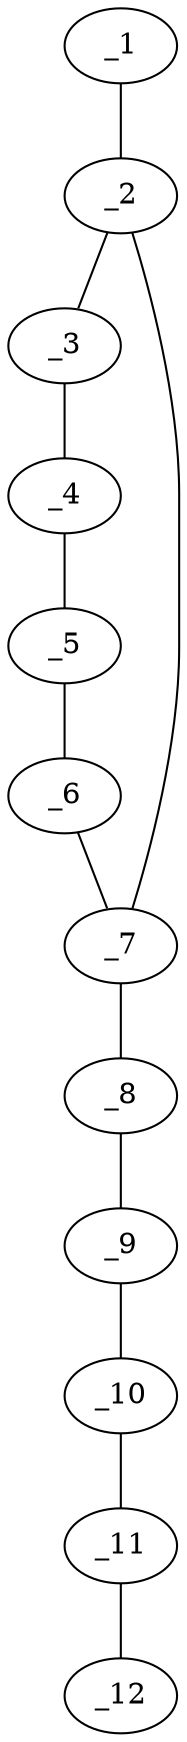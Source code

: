 graph molid649422 {
	_1	 [charge=0,
		chem=5,
		symbol="S  ",
		x=2,
		y="-1"];
	_2	 [charge=0,
		chem=1,
		symbol="C  ",
		x="2.866",
		y="-1.5"];
	_1 -- _2	 [valence=2];
	_3	 [charge=0,
		chem=1,
		symbol="C  ",
		x="2.866",
		y="-2.5"];
	_2 -- _3	 [valence=1];
	_7	 [charge=0,
		chem=4,
		symbol="N  ",
		x="3.7321",
		y="-1"];
	_2 -- _7	 [valence=1];
	_4	 [charge=0,
		chem=1,
		symbol="C  ",
		x="3.732",
		y="-3"];
	_3 -- _4	 [valence=1];
	_5	 [charge=0,
		chem=1,
		symbol="C  ",
		x="4.5981",
		y="-2.5"];
	_4 -- _5	 [valence=1];
	_6	 [charge=0,
		chem=1,
		symbol="C  ",
		x="4.5981",
		y="-1.5"];
	_5 -- _6	 [valence=1];
	_6 -- _7	 [valence=1];
	_8	 [charge=0,
		chem=1,
		symbol="C  ",
		x="3.7321",
		y=0];
	_7 -- _8	 [valence=1];
	_9	 [charge=0,
		chem=1,
		symbol="C  ",
		x="4.5981",
		y="0.5"];
	_8 -- _9	 [valence=1];
	_10	 [charge=0,
		chem=1,
		symbol="C  ",
		x="4.5981",
		y="1.5"];
	_9 -- _10	 [valence=1];
	_11	 [charge=0,
		chem=1,
		symbol="C  ",
		x="5.4641",
		y=2];
	_10 -- _11	 [valence=1];
	_12	 [charge=0,
		chem=1,
		symbol="C  ",
		x="5.4641",
		y=3];
	_11 -- _12	 [valence=2];
}

